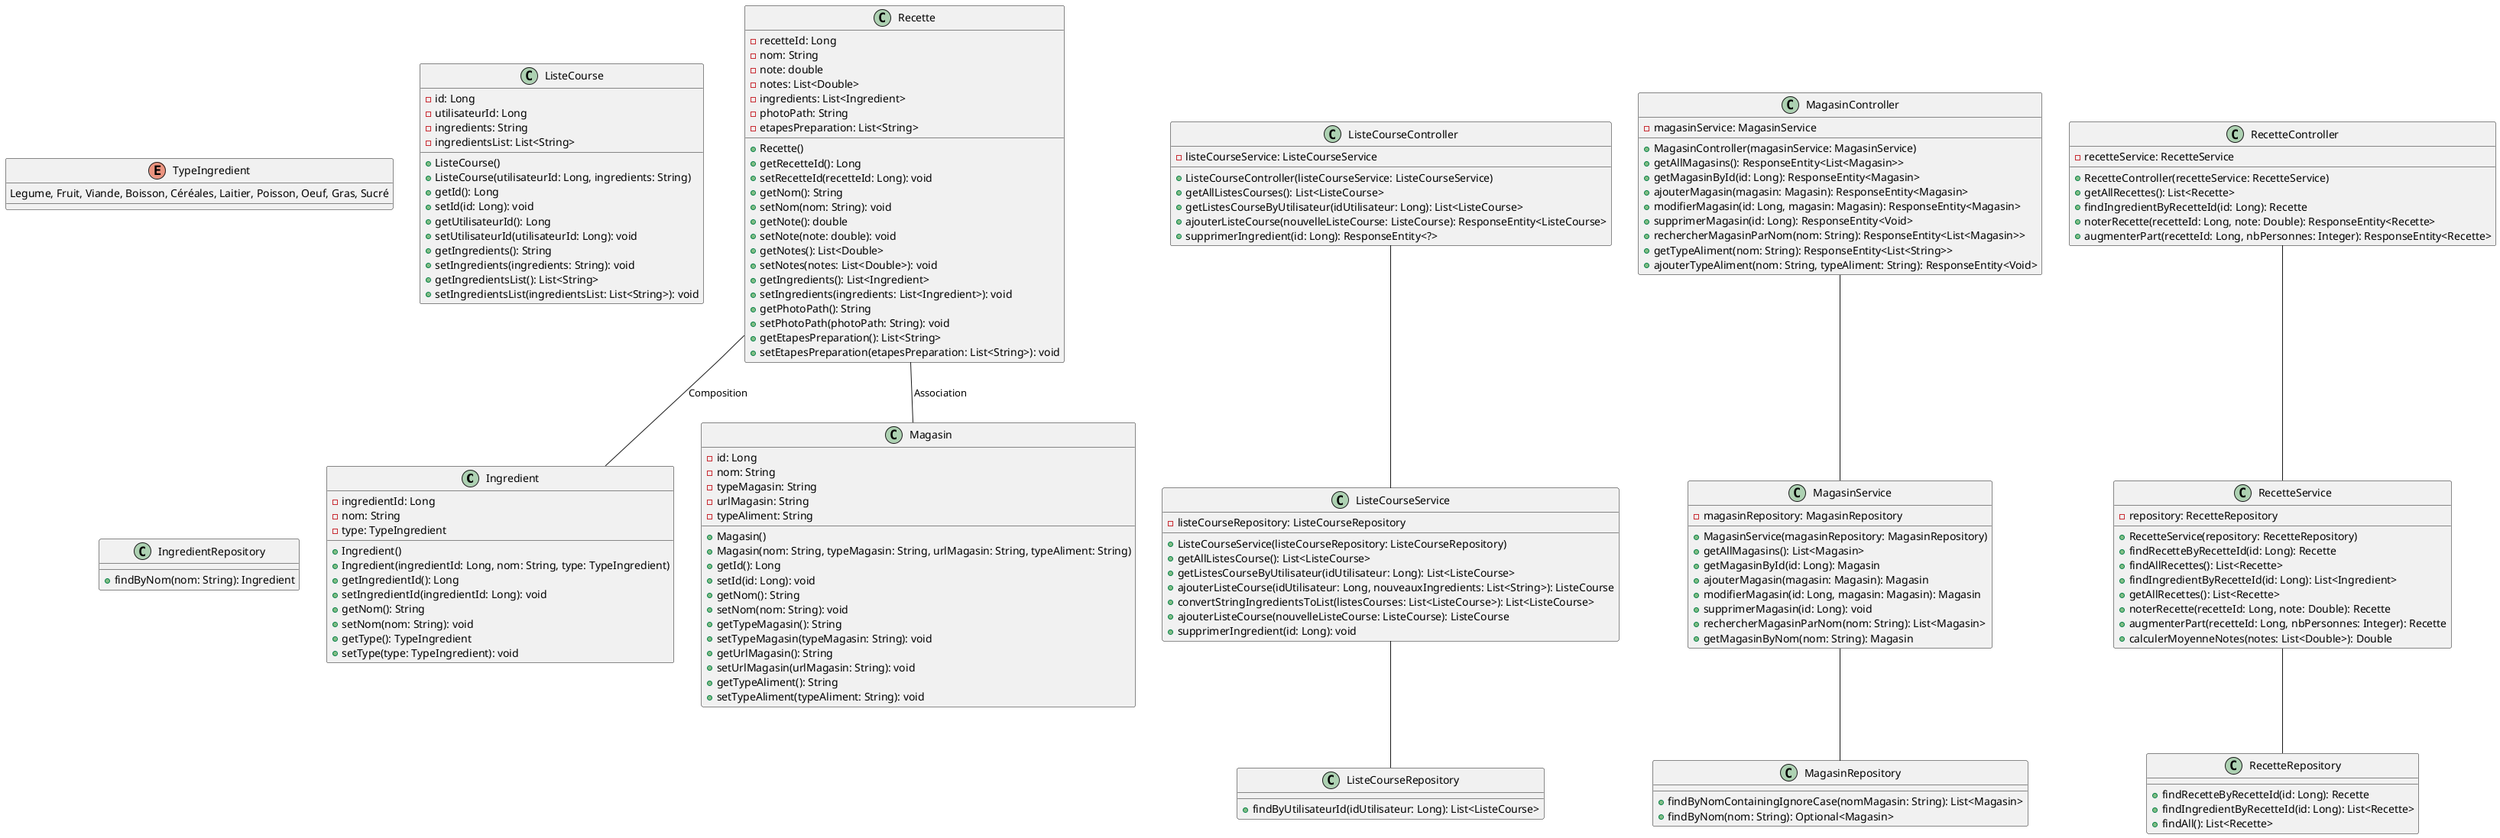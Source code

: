 @startuml

class Ingredient {
  - ingredientId: Long
  - nom: String
  - type: TypeIngredient

  + Ingredient()
  + Ingredient(ingredientId: Long, nom: String, type: TypeIngredient)
  + getIngredientId(): Long
  + setIngredientId(ingredientId: Long): void
  + getNom(): String
  + setNom(nom: String): void
  + getType(): TypeIngredient
  + setType(type: TypeIngredient): void
}

enum TypeIngredient {
  Legume, Fruit, Viande, Boisson, Céréales, Laitier, Poisson, Oeuf, Gras, Sucré
}

class ListeCourse {
  - id: Long
  - utilisateurId: Long
  - ingredients: String
  - ingredientsList: List<String>

  + ListeCourse()
  + ListeCourse(utilisateurId: Long, ingredients: String)
  + getId(): Long
  + setId(id: Long): void
  + getUtilisateurId(): Long
  + setUtilisateurId(utilisateurId: Long): void
  + getIngredients(): String
  + setIngredients(ingredients: String): void
  + getIngredientsList(): List<String>
  + setIngredientsList(ingredientsList: List<String>): void
}

class Magasin {
  - id: Long
  - nom: String
  - typeMagasin: String
  - urlMagasin: String
  - typeAliment: String

  + Magasin()
  + Magasin(nom: String, typeMagasin: String, urlMagasin: String, typeAliment: String)
  + getId(): Long
  + setId(id: Long): void
  + getNom(): String
  + setNom(nom: String): void
  + getTypeMagasin(): String
  + setTypeMagasin(typeMagasin: String): void
  + getUrlMagasin(): String
  + setUrlMagasin(urlMagasin: String): void
  + getTypeAliment(): String
  + setTypeAliment(typeAliment: String): void
}

class Recette {
  - recetteId: Long
  - nom: String
  - note: double
  - notes: List<Double>
  - ingredients: List<Ingredient>
  - photoPath: String
  - etapesPreparation: List<String>

  + Recette()
  + getRecetteId(): Long
  + setRecetteId(recetteId: Long): void
  + getNom(): String
  + setNom(nom: String): void
  + getNote(): double
  + setNote(note: double): void
  + getNotes(): List<Double>
  + setNotes(notes: List<Double>): void
  + getIngredients(): List<Ingredient>
  + setIngredients(ingredients: List<Ingredient>): void
  + getPhotoPath(): String
  + setPhotoPath(photoPath: String): void
  + getEtapesPreparation(): List<String>
  + setEtapesPreparation(etapesPreparation: List<String>): void
}

class ListeCourseController {
  - listeCourseService: ListeCourseService

  + ListeCourseController(listeCourseService: ListeCourseService)
  + getAllListesCourses(): List<ListeCourse>
  + getListesCourseByUtilisateur(idUtilisateur: Long): List<ListeCourse>
  + ajouterListeCourse(nouvelleListeCourse: ListeCourse): ResponseEntity<ListeCourse>
  + supprimerIngredient(id: Long): ResponseEntity<?>
}

class MagasinController {
  - magasinService: MagasinService

  + MagasinController(magasinService: MagasinService)
  + getAllMagasins(): ResponseEntity<List<Magasin>>
  + getMagasinById(id: Long): ResponseEntity<Magasin>
  + ajouterMagasin(magasin: Magasin): ResponseEntity<Magasin>
  + modifierMagasin(id: Long, magasin: Magasin): ResponseEntity<Magasin>
  + supprimerMagasin(id: Long): ResponseEntity<Void>
  + rechercherMagasinParNom(nom: String): ResponseEntity<List<Magasin>>
  + getTypeAliment(nom: String): ResponseEntity<List<String>>
  + ajouterTypeAliment(nom: String, typeAliment: String): ResponseEntity<Void>
}

class RecetteController {
  - recetteService: RecetteService

  + RecetteController(recetteService: RecetteService)
  + getAllRecettes(): List<Recette>
  + findIngredientByRecetteId(id: Long): Recette
  + noterRecette(recetteId: Long, note: Double): ResponseEntity<Recette>
  + augmenterPart(recetteId: Long, nbPersonnes: Integer): ResponseEntity<Recette>
}

class ListeCourseService {
  - listeCourseRepository: ListeCourseRepository

  + ListeCourseService(listeCourseRepository: ListeCourseRepository)
  + getAllListesCourse(): List<ListeCourse>
  + getListesCourseByUtilisateur(idUtilisateur: Long): List<ListeCourse>
  + ajouterListeCourse(idUtilisateur: Long, nouveauxIngredients: List<String>): ListeCourse
  + convertStringIngredientsToList(listesCourses: List<ListeCourse>): List<ListeCourse>
  + ajouterListeCourse(nouvelleListeCourse: ListeCourse): ListeCourse
  + supprimerIngredient(id: Long): void
}

class MagasinService {
  - magasinRepository: MagasinRepository

  + MagasinService(magasinRepository: MagasinRepository)
  + getAllMagasins(): List<Magasin>
  + getMagasinById(id: Long): Magasin
  + ajouterMagasin(magasin: Magasin): Magasin
  + modifierMagasin(id: Long, magasin: Magasin): Magasin
  + supprimerMagasin(id: Long): void
  + rechercherMagasinParNom(nom: String): List<Magasin>
  + getMagasinByNom(nom: String): Magasin
}

class RecetteService {
  - repository: RecetteRepository

  + RecetteService(repository: RecetteRepository)
  + findRecetteByRecetteId(id: Long): Recette
  + findAllRecettes(): List<Recette>
  + findIngredientByRecetteId(id: Long): List<Ingredient>
  + getAllRecettes(): List<Recette>
  + noterRecette(recetteId: Long, note: Double): Recette
  + augmenterPart(recetteId: Long, nbPersonnes: Integer): Recette
  + calculerMoyenneNotes(notes: List<Double>): Double
}

class IngredientRepository {
  + findByNom(nom: String): Ingredient
}

class ListeCourseRepository {
  + findByUtilisateurId(idUtilisateur: Long): List<ListeCourse>
}

class MagasinRepository {
  + findByNomContainingIgnoreCase(nomMagasin: String): List<Magasin>
  + findByNom(nom: String): Optional<Magasin>
}

class RecetteRepository {
  + findRecetteByRecetteId(id: Long): Recette
  + findIngredientByRecetteId(id: Long): List<Recette>
  + findAll(): List<Recette>
}

ListeCourseController -- ListeCourseService
MagasinController -- MagasinService
RecetteController -- RecetteService

ListeCourseService -- ListeCourseRepository
MagasinService -- MagasinRepository
RecetteService -- RecetteRepository

Recette -- Ingredient : Composition
Recette -- Magasin : Association

@enduml
